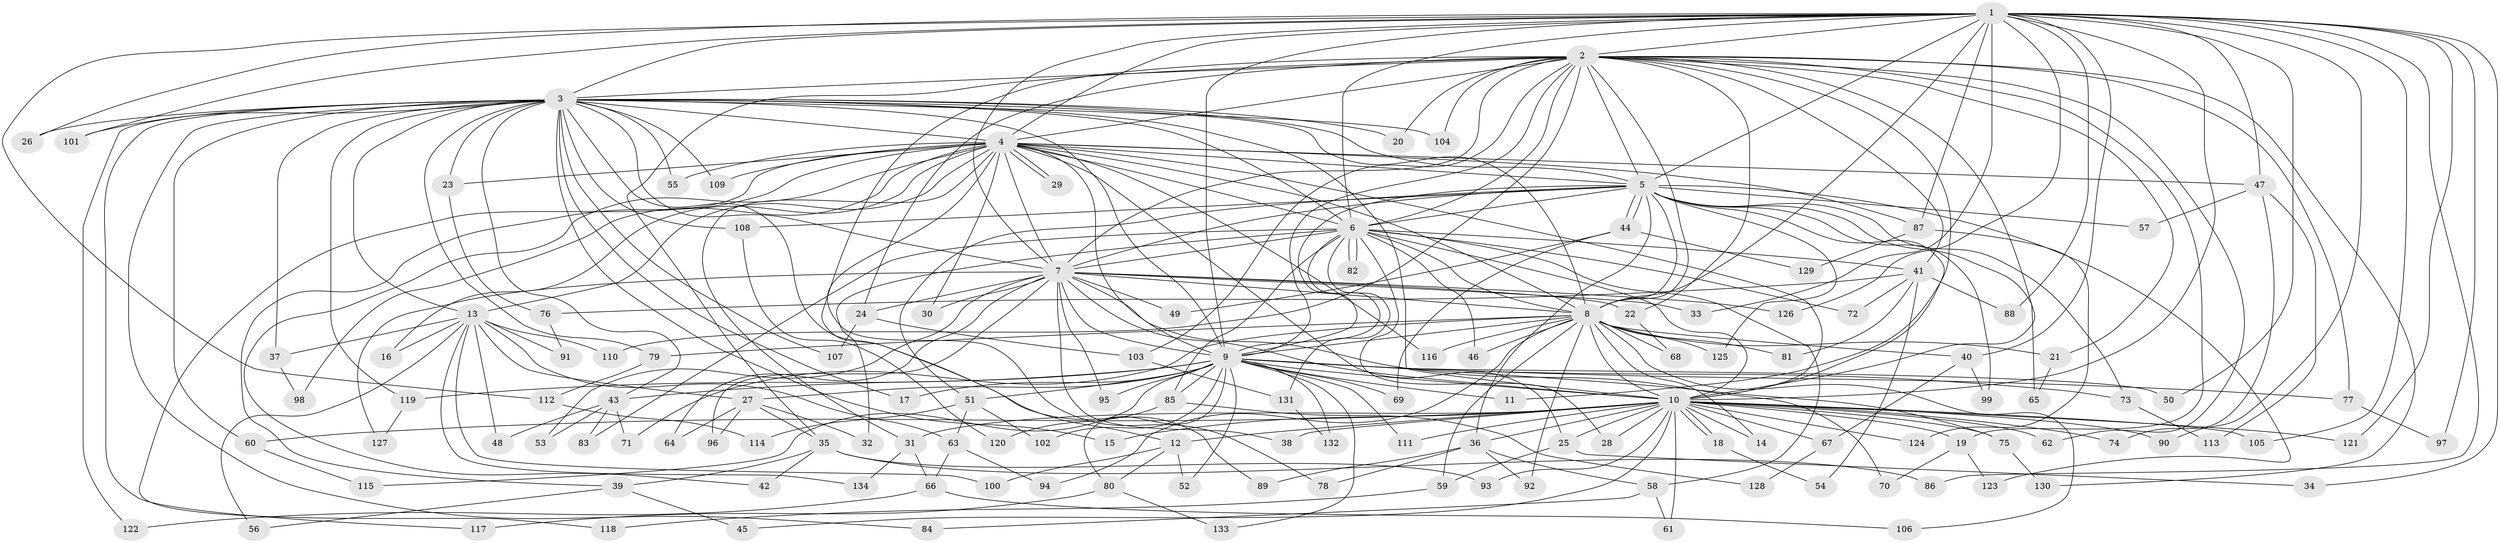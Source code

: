 // coarse degree distribution, {23: 0.009259259259259259, 24: 0.009259259259259259, 36: 0.009259259259259259, 26: 0.009259259259259259, 19: 0.009259259259259259, 20: 0.009259259259259259, 21: 0.009259259259259259, 28: 0.018518518518518517, 2: 0.6296296296296297, 14: 0.009259259259259259, 4: 0.08333333333333333, 3: 0.12037037037037036, 6: 0.018518518518518517, 8: 0.018518518518518517, 5: 0.027777777777777776, 1: 0.009259259259259259}
// Generated by graph-tools (version 1.1) at 2025/41/03/06/25 10:41:39]
// undirected, 134 vertices, 293 edges
graph export_dot {
graph [start="1"]
  node [color=gray90,style=filled];
  1;
  2;
  3;
  4;
  5;
  6;
  7;
  8;
  9;
  10;
  11;
  12;
  13;
  14;
  15;
  16;
  17;
  18;
  19;
  20;
  21;
  22;
  23;
  24;
  25;
  26;
  27;
  28;
  29;
  30;
  31;
  32;
  33;
  34;
  35;
  36;
  37;
  38;
  39;
  40;
  41;
  42;
  43;
  44;
  45;
  46;
  47;
  48;
  49;
  50;
  51;
  52;
  53;
  54;
  55;
  56;
  57;
  58;
  59;
  60;
  61;
  62;
  63;
  64;
  65;
  66;
  67;
  68;
  69;
  70;
  71;
  72;
  73;
  74;
  75;
  76;
  77;
  78;
  79;
  80;
  81;
  82;
  83;
  84;
  85;
  86;
  87;
  88;
  89;
  90;
  91;
  92;
  93;
  94;
  95;
  96;
  97;
  98;
  99;
  100;
  101;
  102;
  103;
  104;
  105;
  106;
  107;
  108;
  109;
  110;
  111;
  112;
  113;
  114;
  115;
  116;
  117;
  118;
  119;
  120;
  121;
  122;
  123;
  124;
  125;
  126;
  127;
  128;
  129;
  130;
  131;
  132;
  133;
  134;
  1 -- 2;
  1 -- 3;
  1 -- 4;
  1 -- 5;
  1 -- 6;
  1 -- 7;
  1 -- 8;
  1 -- 9;
  1 -- 10;
  1 -- 26;
  1 -- 33;
  1 -- 34;
  1 -- 40;
  1 -- 47;
  1 -- 50;
  1 -- 86;
  1 -- 87;
  1 -- 88;
  1 -- 90;
  1 -- 97;
  1 -- 101;
  1 -- 105;
  1 -- 112;
  1 -- 121;
  1 -- 126;
  2 -- 3;
  2 -- 4;
  2 -- 5;
  2 -- 6;
  2 -- 7;
  2 -- 8;
  2 -- 9;
  2 -- 10;
  2 -- 11;
  2 -- 12;
  2 -- 19;
  2 -- 20;
  2 -- 21;
  2 -- 22;
  2 -- 24;
  2 -- 35;
  2 -- 41;
  2 -- 62;
  2 -- 77;
  2 -- 103;
  2 -- 104;
  2 -- 110;
  2 -- 130;
  3 -- 4;
  3 -- 5;
  3 -- 6;
  3 -- 7;
  3 -- 8;
  3 -- 9;
  3 -- 10;
  3 -- 13;
  3 -- 15;
  3 -- 17;
  3 -- 20;
  3 -- 23;
  3 -- 26;
  3 -- 37;
  3 -- 43;
  3 -- 55;
  3 -- 60;
  3 -- 79;
  3 -- 84;
  3 -- 89;
  3 -- 101;
  3 -- 104;
  3 -- 107;
  3 -- 108;
  3 -- 109;
  3 -- 117;
  3 -- 119;
  3 -- 122;
  4 -- 5;
  4 -- 6;
  4 -- 7;
  4 -- 8;
  4 -- 9;
  4 -- 10;
  4 -- 13;
  4 -- 16;
  4 -- 23;
  4 -- 25;
  4 -- 29;
  4 -- 29;
  4 -- 30;
  4 -- 31;
  4 -- 39;
  4 -- 42;
  4 -- 47;
  4 -- 55;
  4 -- 78;
  4 -- 87;
  4 -- 98;
  4 -- 109;
  4 -- 116;
  4 -- 118;
  5 -- 6;
  5 -- 7;
  5 -- 8;
  5 -- 9;
  5 -- 10;
  5 -- 36;
  5 -- 44;
  5 -- 44;
  5 -- 51;
  5 -- 57;
  5 -- 65;
  5 -- 73;
  5 -- 99;
  5 -- 108;
  5 -- 123;
  5 -- 125;
  6 -- 7;
  6 -- 8;
  6 -- 9;
  6 -- 10;
  6 -- 28;
  6 -- 32;
  6 -- 41;
  6 -- 46;
  6 -- 58;
  6 -- 72;
  6 -- 82;
  6 -- 82;
  6 -- 83;
  6 -- 85;
  6 -- 131;
  7 -- 8;
  7 -- 9;
  7 -- 10;
  7 -- 22;
  7 -- 24;
  7 -- 30;
  7 -- 33;
  7 -- 38;
  7 -- 49;
  7 -- 53;
  7 -- 64;
  7 -- 70;
  7 -- 95;
  7 -- 96;
  7 -- 126;
  7 -- 127;
  8 -- 9;
  8 -- 10;
  8 -- 14;
  8 -- 21;
  8 -- 40;
  8 -- 46;
  8 -- 59;
  8 -- 68;
  8 -- 71;
  8 -- 79;
  8 -- 81;
  8 -- 92;
  8 -- 94;
  8 -- 106;
  8 -- 116;
  8 -- 125;
  9 -- 10;
  9 -- 11;
  9 -- 17;
  9 -- 27;
  9 -- 43;
  9 -- 50;
  9 -- 51;
  9 -- 52;
  9 -- 69;
  9 -- 73;
  9 -- 75;
  9 -- 77;
  9 -- 80;
  9 -- 85;
  9 -- 95;
  9 -- 102;
  9 -- 111;
  9 -- 115;
  9 -- 119;
  9 -- 132;
  9 -- 133;
  10 -- 12;
  10 -- 14;
  10 -- 15;
  10 -- 18;
  10 -- 18;
  10 -- 19;
  10 -- 25;
  10 -- 28;
  10 -- 31;
  10 -- 36;
  10 -- 38;
  10 -- 45;
  10 -- 60;
  10 -- 61;
  10 -- 62;
  10 -- 67;
  10 -- 74;
  10 -- 75;
  10 -- 90;
  10 -- 93;
  10 -- 105;
  10 -- 111;
  10 -- 121;
  10 -- 124;
  12 -- 52;
  12 -- 80;
  12 -- 100;
  13 -- 16;
  13 -- 27;
  13 -- 37;
  13 -- 48;
  13 -- 56;
  13 -- 63;
  13 -- 91;
  13 -- 100;
  13 -- 110;
  13 -- 134;
  18 -- 54;
  19 -- 70;
  19 -- 123;
  21 -- 65;
  22 -- 68;
  23 -- 76;
  24 -- 103;
  24 -- 107;
  25 -- 34;
  25 -- 59;
  27 -- 32;
  27 -- 35;
  27 -- 64;
  27 -- 96;
  31 -- 66;
  31 -- 134;
  35 -- 39;
  35 -- 42;
  35 -- 86;
  35 -- 93;
  36 -- 58;
  36 -- 78;
  36 -- 89;
  36 -- 92;
  37 -- 98;
  39 -- 45;
  39 -- 56;
  40 -- 67;
  40 -- 99;
  41 -- 54;
  41 -- 72;
  41 -- 76;
  41 -- 81;
  41 -- 88;
  43 -- 48;
  43 -- 53;
  43 -- 71;
  43 -- 83;
  44 -- 49;
  44 -- 69;
  44 -- 129;
  47 -- 57;
  47 -- 74;
  47 -- 113;
  51 -- 63;
  51 -- 102;
  51 -- 114;
  58 -- 61;
  58 -- 84;
  59 -- 118;
  60 -- 115;
  63 -- 66;
  63 -- 94;
  66 -- 106;
  66 -- 122;
  67 -- 128;
  73 -- 113;
  75 -- 130;
  76 -- 91;
  77 -- 97;
  79 -- 112;
  80 -- 117;
  80 -- 133;
  85 -- 120;
  85 -- 128;
  87 -- 124;
  87 -- 129;
  103 -- 131;
  108 -- 120;
  112 -- 114;
  119 -- 127;
  131 -- 132;
}
